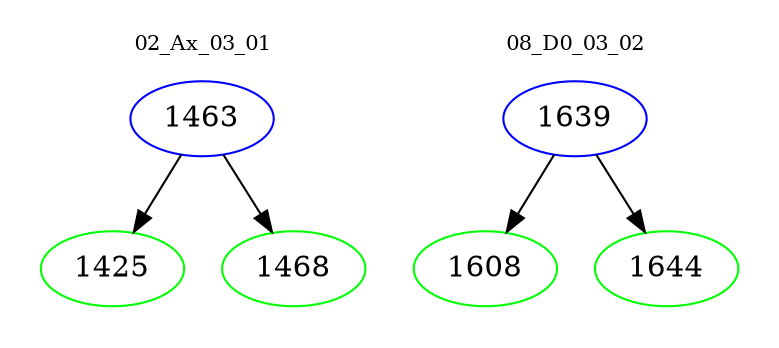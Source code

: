 digraph{
subgraph cluster_0 {
color = white
label = "02_Ax_03_01";
fontsize=10;
T0_1463 [label="1463", color="blue"]
T0_1463 -> T0_1425 [color="black"]
T0_1425 [label="1425", color="green"]
T0_1463 -> T0_1468 [color="black"]
T0_1468 [label="1468", color="green"]
}
subgraph cluster_1 {
color = white
label = "08_D0_03_02";
fontsize=10;
T1_1639 [label="1639", color="blue"]
T1_1639 -> T1_1608 [color="black"]
T1_1608 [label="1608", color="green"]
T1_1639 -> T1_1644 [color="black"]
T1_1644 [label="1644", color="green"]
}
}
